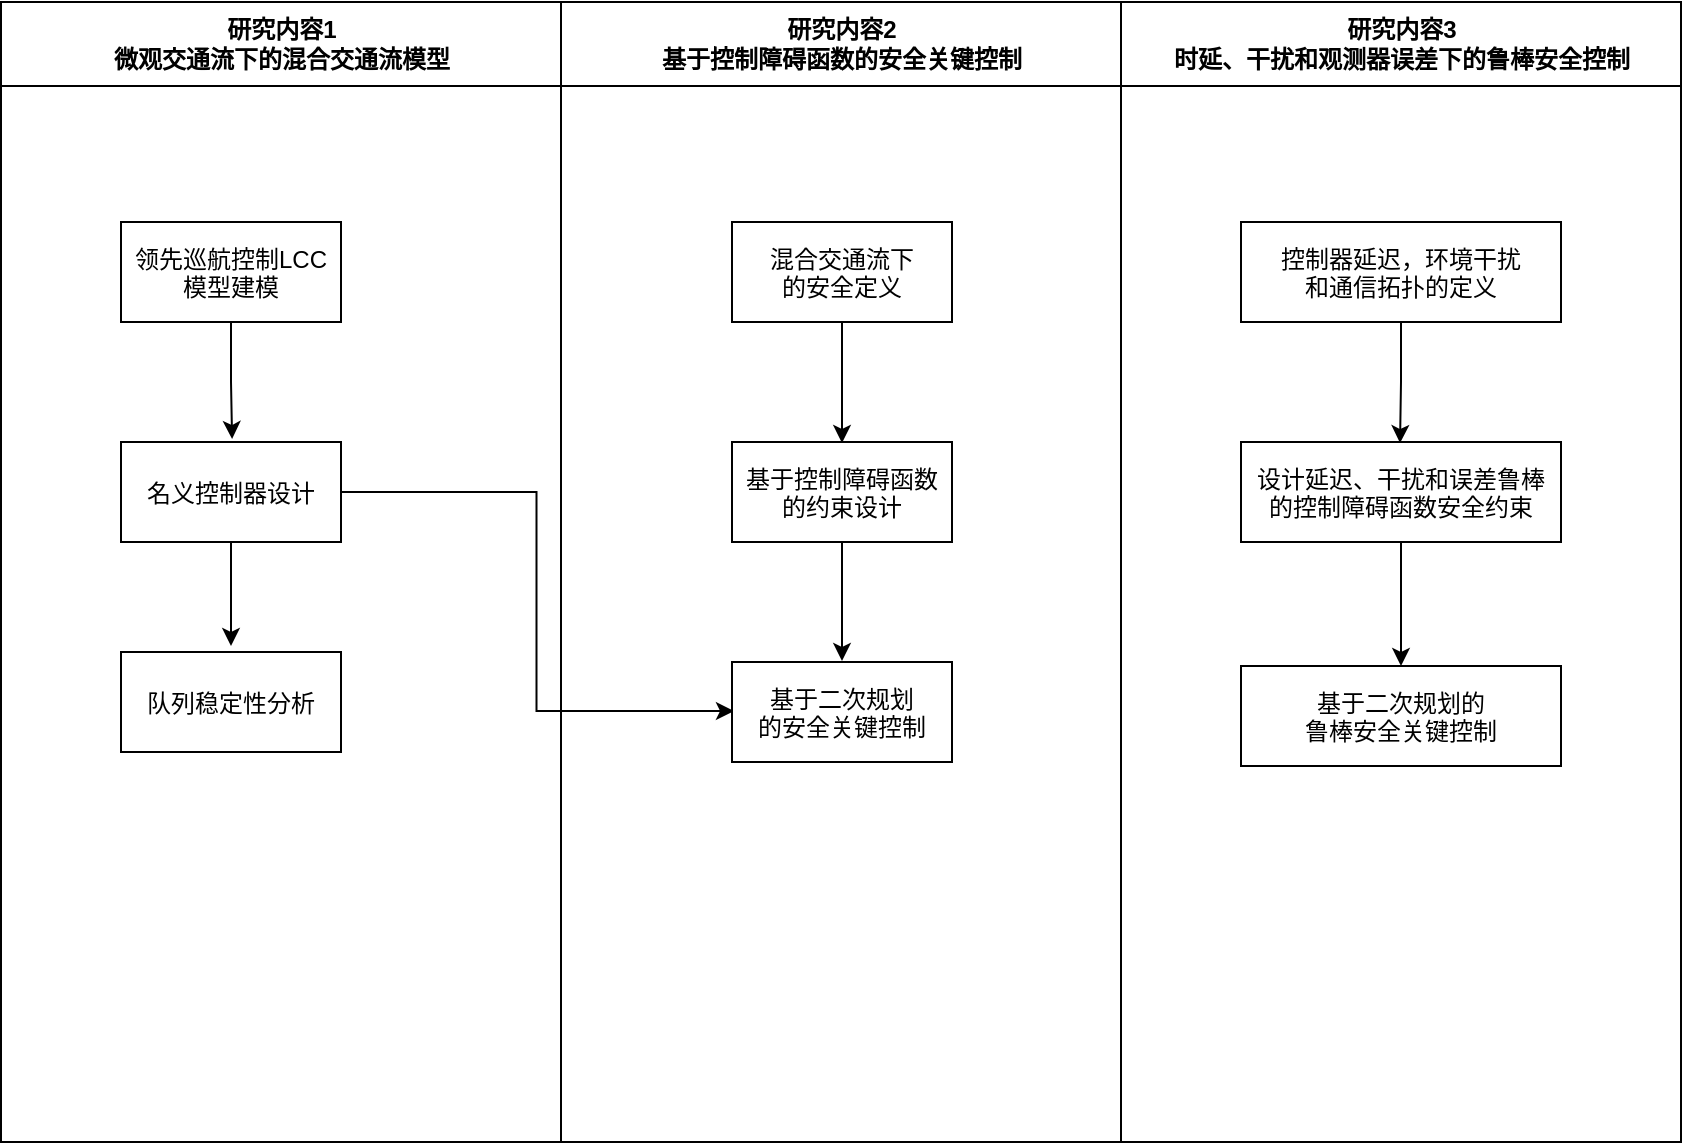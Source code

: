 <mxfile version="20.0.4" type="github">
  <diagram name="Page-1" id="e7e014a7-5840-1c2e-5031-d8a46d1fe8dd">
    <mxGraphModel dx="946" dy="550" grid="1" gridSize="10" guides="1" tooltips="1" connect="1" arrows="1" fold="1" page="1" pageScale="1" pageWidth="1169" pageHeight="826" background="none" math="0" shadow="0">
      <root>
        <mxCell id="0" />
        <mxCell id="1" parent="0" />
        <mxCell id="ON_Gw78z4LzEWuKdQg5E-49" style="edgeStyle=orthogonalEdgeStyle;rounded=0;orthogonalLoop=1;jettySize=auto;html=1;" edge="1" parent="1" source="8">
          <mxGeometry relative="1" as="geometry">
            <mxPoint x="279.5" y="450" as="targetPoint" />
          </mxGeometry>
        </mxCell>
        <mxCell id="ON_Gw78z4LzEWuKdQg5E-51" style="edgeStyle=orthogonalEdgeStyle;rounded=0;orthogonalLoop=1;jettySize=auto;html=1;entryX=0.009;entryY=0.49;entryDx=0;entryDy=0;entryPerimeter=0;" edge="1" parent="1" source="8" target="18">
          <mxGeometry relative="1" as="geometry" />
        </mxCell>
        <mxCell id="2" value="研究内容1&#xa;微观交通流下的混合交通流模型" style="swimlane;whiteSpace=wrap;startSize=42;" parent="1" vertex="1">
          <mxGeometry x="164.5" y="128" width="280" height="570" as="geometry" />
        </mxCell>
        <mxCell id="ON_Gw78z4LzEWuKdQg5E-50" style="edgeStyle=orthogonalEdgeStyle;rounded=0;orthogonalLoop=1;jettySize=auto;html=1;entryX=0.505;entryY=-0.03;entryDx=0;entryDy=0;entryPerimeter=0;" edge="1" parent="2" source="7" target="8">
          <mxGeometry relative="1" as="geometry" />
        </mxCell>
        <mxCell id="7" value="领先巡航控制LCC&#xa;模型建模" style="" parent="2" vertex="1">
          <mxGeometry x="60" y="110" width="110" height="50" as="geometry" />
        </mxCell>
        <mxCell id="10" value="队列稳定性分析" style="" parent="2" vertex="1">
          <mxGeometry x="60" y="325" width="110" height="50" as="geometry" />
        </mxCell>
        <mxCell id="8" value="名义控制器设计" style="" parent="2" vertex="1">
          <mxGeometry x="60" y="220" width="110" height="50" as="geometry" />
        </mxCell>
        <mxCell id="3" value="研究内容2&#xa;基于控制障碍函数的安全关键控制" style="swimlane;whiteSpace=wrap;startSize=42;" parent="1" vertex="1">
          <mxGeometry x="444.5" y="128" width="280" height="570" as="geometry" />
        </mxCell>
        <mxCell id="ON_Gw78z4LzEWuKdQg5E-54" style="edgeStyle=orthogonalEdgeStyle;rounded=0;orthogonalLoop=1;jettySize=auto;html=1;entryX=0.5;entryY=0.01;entryDx=0;entryDy=0;entryPerimeter=0;" edge="1" parent="3" source="15" target="16">
          <mxGeometry relative="1" as="geometry" />
        </mxCell>
        <mxCell id="15" value="混合交通流下&#xa;的安全定义" style="" parent="3" vertex="1">
          <mxGeometry x="85.5" y="110" width="110" height="50" as="geometry" />
        </mxCell>
        <mxCell id="ON_Gw78z4LzEWuKdQg5E-52" value="" style="edgeStyle=orthogonalEdgeStyle;rounded=0;orthogonalLoop=1;jettySize=auto;html=1;entryX=0.5;entryY=-0.01;entryDx=0;entryDy=0;entryPerimeter=0;" edge="1" parent="3" source="16" target="18">
          <mxGeometry relative="1" as="geometry">
            <mxPoint x="140.5" y="332" as="targetPoint" />
          </mxGeometry>
        </mxCell>
        <mxCell id="16" value="基于控制障碍函数&#xa;的约束设计" style="" parent="3" vertex="1">
          <mxGeometry x="85.5" y="220" width="110" height="50" as="geometry" />
        </mxCell>
        <mxCell id="18" value="基于二次规划&#xa;的安全关键控制" style="" parent="3" vertex="1">
          <mxGeometry x="85.5" y="330" width="110" height="50" as="geometry" />
        </mxCell>
        <mxCell id="4" value="研究内容3&#xa;时延、干扰和观测器误差下的鲁棒安全控制" style="swimlane;whiteSpace=wrap;startSize=42;" parent="1" vertex="1">
          <mxGeometry x="724.5" y="128" width="280" height="570" as="geometry" />
        </mxCell>
        <mxCell id="ON_Gw78z4LzEWuKdQg5E-57" style="edgeStyle=orthogonalEdgeStyle;rounded=0;orthogonalLoop=1;jettySize=auto;html=1;entryX=0.497;entryY=0.01;entryDx=0;entryDy=0;entryPerimeter=0;" edge="1" parent="4" source="33" target="ON_Gw78z4LzEWuKdQg5E-55">
          <mxGeometry relative="1" as="geometry" />
        </mxCell>
        <mxCell id="33" value="控制器延迟，环境干扰&#xa;和通信拓扑的定义" style="" parent="4" vertex="1">
          <mxGeometry x="60" y="110" width="160" height="50" as="geometry" />
        </mxCell>
        <mxCell id="ON_Gw78z4LzEWuKdQg5E-60" style="edgeStyle=orthogonalEdgeStyle;rounded=0;orthogonalLoop=1;jettySize=auto;html=1;entryX=0.5;entryY=0;entryDx=0;entryDy=0;entryPerimeter=0;" edge="1" parent="4" source="ON_Gw78z4LzEWuKdQg5E-55" target="ON_Gw78z4LzEWuKdQg5E-56">
          <mxGeometry relative="1" as="geometry" />
        </mxCell>
        <mxCell id="ON_Gw78z4LzEWuKdQg5E-55" value="设计延迟、干扰和误差鲁棒&#xa;的控制障碍函数安全约束" style="" vertex="1" parent="4">
          <mxGeometry x="60" y="220" width="160" height="50" as="geometry" />
        </mxCell>
        <mxCell id="ON_Gw78z4LzEWuKdQg5E-56" value="基于二次规划的&#xa;鲁棒安全关键控制" style="" vertex="1" parent="4">
          <mxGeometry x="60" y="332" width="160" height="50" as="geometry" />
        </mxCell>
      </root>
    </mxGraphModel>
  </diagram>
</mxfile>
